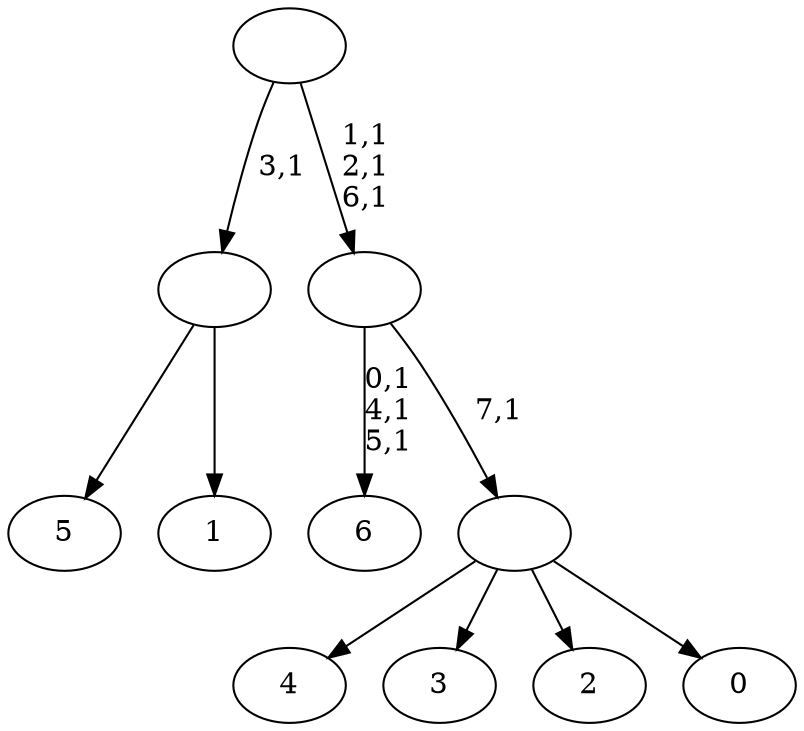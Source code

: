 digraph T {
	15 [label="6"]
	11 [label="5"]
	10 [label="4"]
	9 [label="3"]
	8 [label="2"]
	7 [label="1"]
	6 [label=""]
	5 [label="0"]
	4 [label=""]
	3 [label=""]
	0 [label=""]
	6 -> 11 [label=""]
	6 -> 7 [label=""]
	4 -> 10 [label=""]
	4 -> 9 [label=""]
	4 -> 8 [label=""]
	4 -> 5 [label=""]
	3 -> 15 [label="0,1\n4,1\n5,1"]
	3 -> 4 [label="7,1"]
	0 -> 3 [label="1,1\n2,1\n6,1"]
	0 -> 6 [label="3,1"]
}
